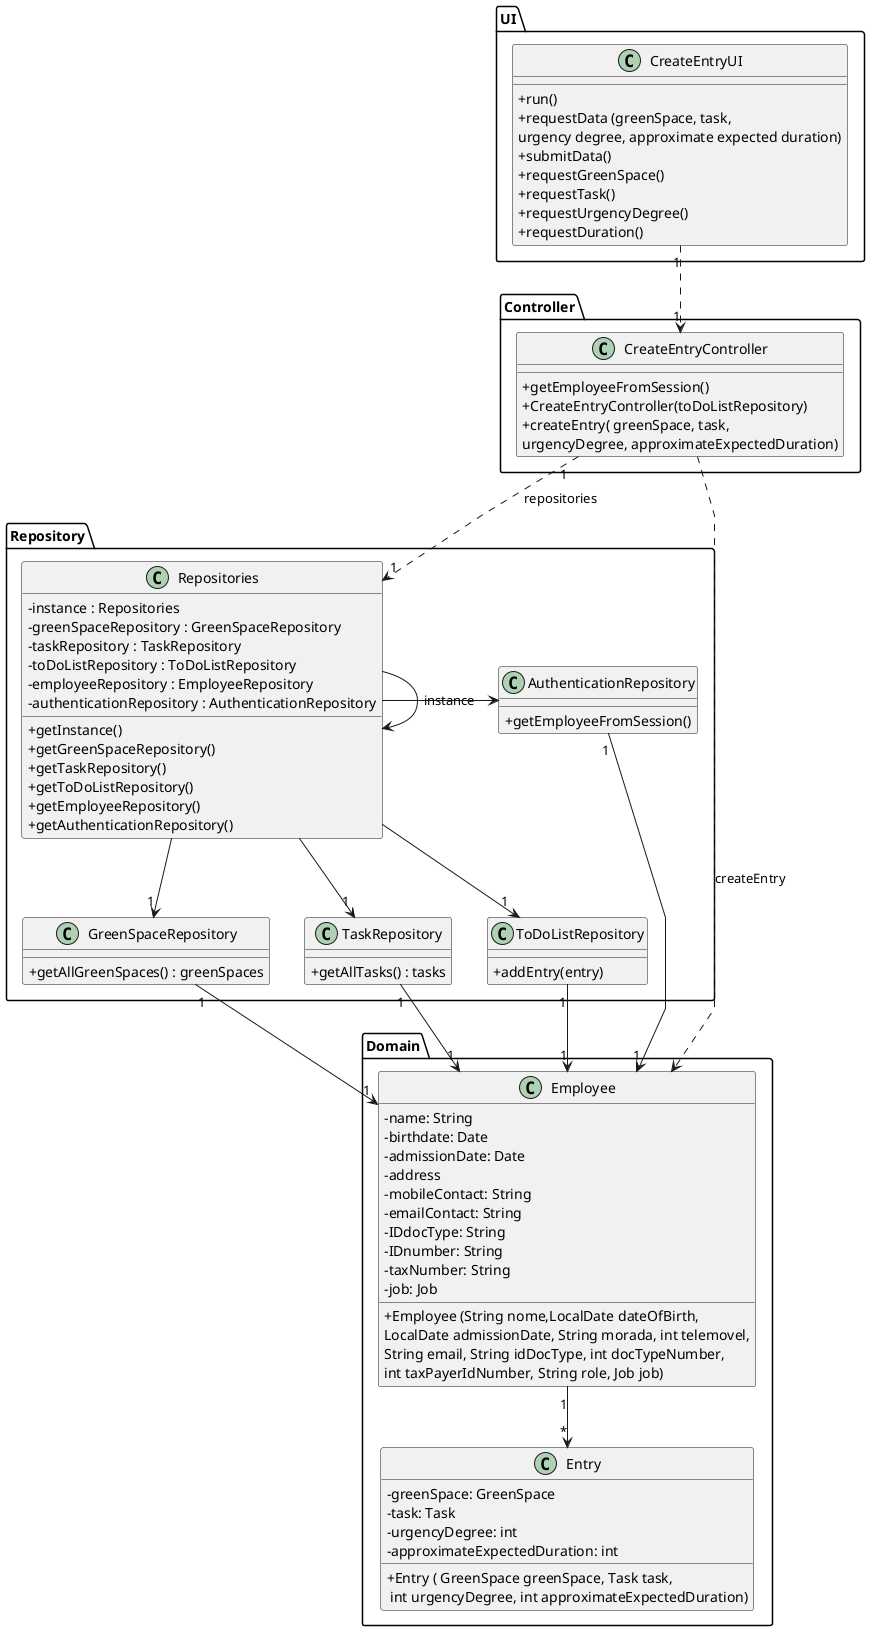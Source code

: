 @startuml
'skinparam monochrome true
skinparam packageStyle rectangle
skinparam shadowing false
skinparam linetype polyline
'skinparam linetype orto

skinparam classAttributeIconSize 0

'left to right direction

Package UI <<Folder>>{
class CreateEntryUI{
    +run()
    +requestData (greenSpace, task, \nurgency degree, approximate expected duration)
    +submitData()
    +requestGreenSpace()
    +requestTask()
    +requestUrgencyDegree()
    +requestDuration()
}
}

Package Controller <<Folder>>{
class CreateEntryController{
    + getEmployeeFromSession()
    + CreateEntryController(toDoListRepository)
    + createEntry( greenSpace, task, \nurgencyDegree, approximateExpectedDuration)
}
}

Package Repository <<Folder>>{
class Repositories{
    - instance : Repositories
    - greenSpaceRepository : GreenSpaceRepository
    - taskRepository : TaskRepository
    - toDoListRepository : ToDoListRepository
    - employeeRepository : EmployeeRepository
    - authenticationRepository : AuthenticationRepository

    + getInstance()
    + getGreenSpaceRepository()
    + getTaskRepository()
    + getToDoListRepository()
    + getEmployeeRepository()
    + getAuthenticationRepository()
}

class GreenSpaceRepository{
    +getAllGreenSpaces() : greenSpaces
}

class TaskRepository{
    +getAllTasks() : tasks
}

class ToDoListRepository{
    +addEntry(entry)
}

class AuthenticationRepository{
    + getEmployeeFromSession()
}
}

Package Domain <<Folder>>{
class Employee{
    -name: String
    -birthdate: Date
    -admissionDate: Date
    -address
    -mobileContact: String
    -emailContact: String
    -IDdocType: String
    -IDnumber: String
    -taxNumber: String
    -job: Job

    +Employee (String nome,LocalDate dateOfBirth,\nLocalDate admissionDate, String morada, int telemovel,\nString email, String idDocType, int docTypeNumber,\nint taxPayerIdNumber, String role, Job job)
}

class Entry{
    -greenSpace: GreenSpace
    -task: Task
    -urgencyDegree: int
    -approximateExpectedDuration: int

    +Entry ( GreenSpace greenSpace, Task task,\n int urgencyDegree, int approximateExpectedDuration)
}
}

CreateEntryUI "1" ..> "1" CreateEntryController

Repositories -> Repositories : instance
Repositories --> "1" GreenSpaceRepository
Repositories --> "1" TaskRepository
Repositories --> "1" ToDoListRepository
Repositories -> AuthenticationRepository

GreenSpaceRepository "1" --> "1" Employee
TaskRepository  "1" --> "1" Employee
ToDoListRepository "1" --> "1" Employee

Employee "1" --> "*" Entry

AuthenticationRepository "1" --> "1" Employee

CreateEntryController "1" ..> "1" Repositories : repositories
CreateEntryController ..> Employee : createEntry

@enduml